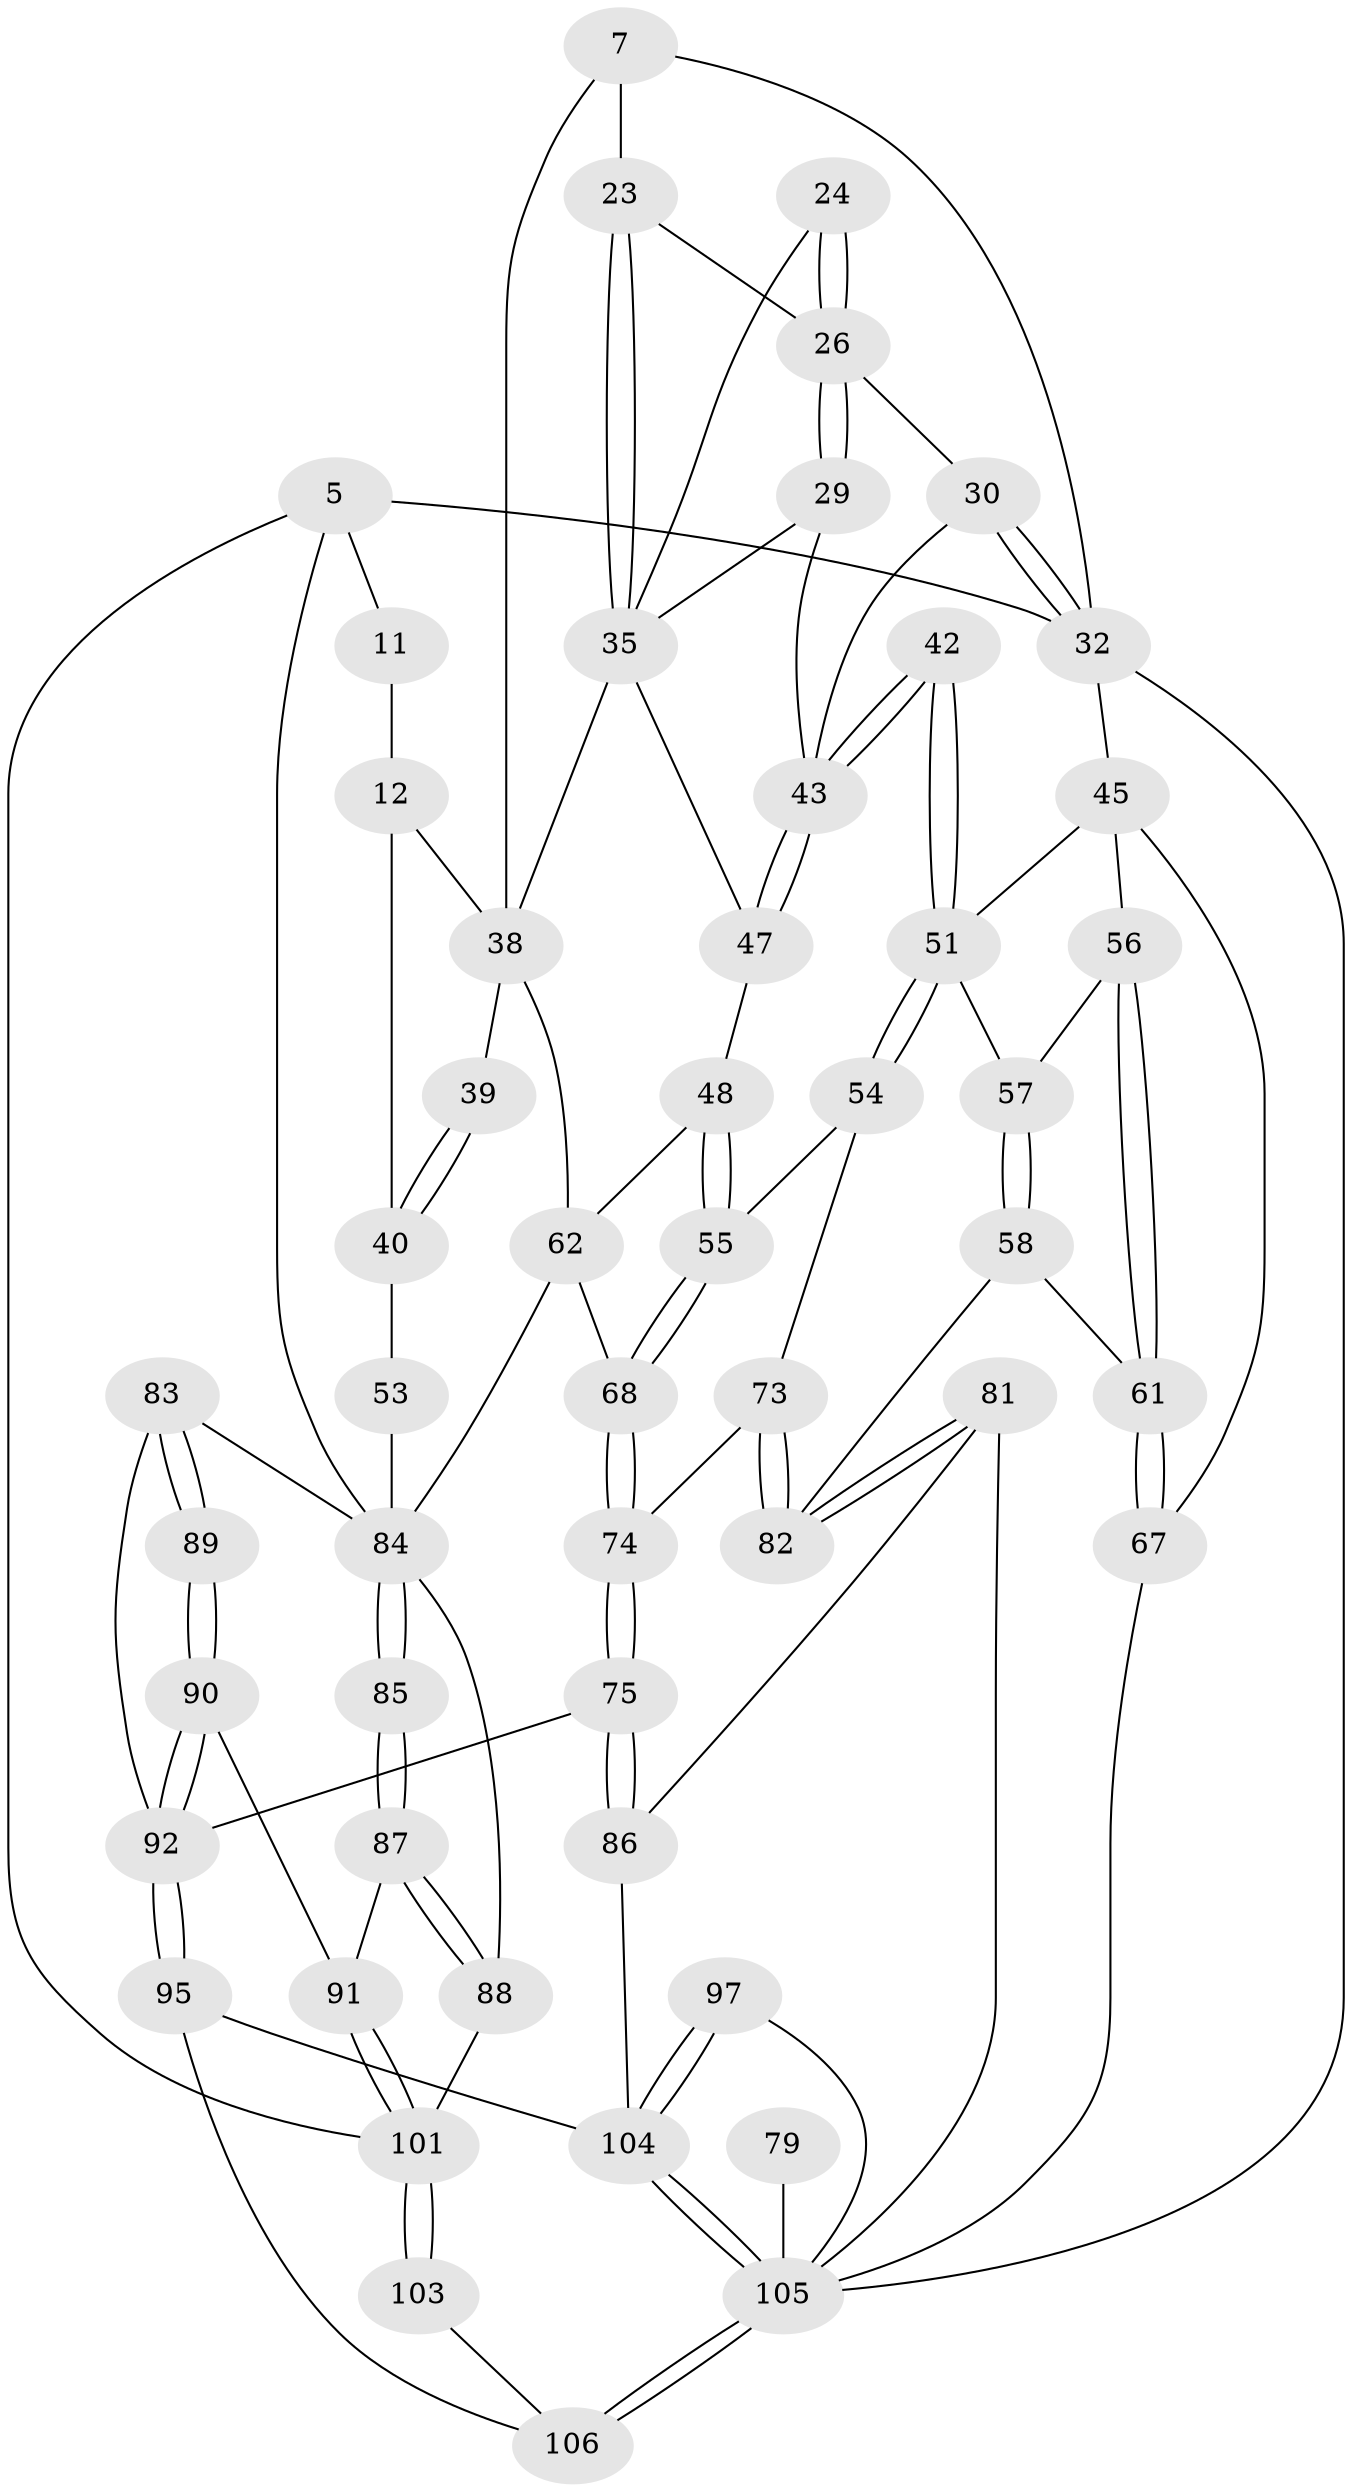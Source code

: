 // original degree distribution, {3: 0.018867924528301886, 5: 0.5283018867924528, 6: 0.20754716981132076, 4: 0.24528301886792453}
// Generated by graph-tools (version 1.1) at 2025/01/03/09/25 05:01:01]
// undirected, 53 vertices, 116 edges
graph export_dot {
graph [start="1"]
  node [color=gray90,style=filled];
  5 [pos="+0.10536428332603306+0",super="+4"];
  7 [pos="+0.4497765645135055+0",super="+6"];
  11 [pos="+0.15648699630282573+0"];
  12 [pos="+0.15613691351530065+0.0852712944464357",super="+10+9"];
  23 [pos="+0.5487488339242718+0.18236008543420468",super="+22"];
  24 [pos="+0.606797386127304+0.16235874462922475"];
  26 [pos="+0.6563522056078359+0.1848264192921367",super="+19+18"];
  29 [pos="+0.6832852818915642+0.24226988436180605"];
  30 [pos="+0.8575084140619436+0.17407021978105874",super="+21"];
  32 [pos="+1+0",super="+3"];
  35 [pos="+0.5134958721160192+0.2414783041805629",super="+34+33"];
  38 [pos="+0.3344123576140027+0.36349604439085426",super="+37"];
  39 [pos="+0.2600746640999586+0.34163468847374506"];
  40 [pos="+0.25048889645623124+0.3442565251086357",super="+14+13+36"];
  42 [pos="+0.6908650270134069+0.36452829888290056",super="+41"];
  43 [pos="+0.6898207822456779+0.36231743062015026",super="+28+31"];
  45 [pos="+1+0.2284869782030619",super="+44"];
  47 [pos="+0.5272106622270615+0.31097173176503096"];
  48 [pos="+0.5003877059456379+0.34492847860322656"];
  51 [pos="+0.7054806702340395+0.40669612951979545",super="+50+46"];
  53 [pos="+0.07801382556998743+0.4688045401803033",super="+15+52"];
  54 [pos="+0.6974966940914704+0.44165881616247576"];
  55 [pos="+0.5395954077692358+0.4437826692220213"];
  56 [pos="+0.9127416903288847+0.41274899412481375"];
  57 [pos="+0.8715995017011504+0.4149039399934087"];
  58 [pos="+0.8812583516904359+0.5389168905384146"];
  61 [pos="+1+0.5184425499611826"];
  62 [pos="+0.40454097632346997+0.5003496065310395",super="+49"];
  67 [pos="+1+0.5154184482735136"];
  68 [pos="+0.49445642265614304+0.5223582515689619"];
  73 [pos="+0.5972857184239846+0.584722251980806",super="+60"];
  74 [pos="+0.5599025445937277+0.6135934773709044"];
  75 [pos="+0.5498685525442335+0.6886753972500084"];
  79 [pos="+0.9020227058618822+0.762755791868121"];
  81 [pos="+0.8165285227949001+0.6969930022126639"];
  82 [pos="+0.8150277243758028+0.6333835927551333",super="+59"];
  83 [pos="+0.2673656396743164+0.7001025900800762",super="+78+77"];
  84 [pos="+0.22326409237249623+0.715697488447188",super="+71+72+64"];
  85 [pos="+0.15842194653571573+0.7949976669739118"];
  86 [pos="+0.5696338776990313+0.7093842837165406"];
  87 [pos="+0.15608297034180202+0.8064441617652768"];
  88 [pos="+0+0.8092680364992152"];
  89 [pos="+0.32014688410720593+0.8066145881934099"];
  90 [pos="+0.3172922428425629+0.8669667896984931"];
  91 [pos="+0.17091871470007583+0.8353802954556576"];
  92 [pos="+0.3818478688745986+0.9204851094092881",super="+76"];
  95 [pos="+0.3980402529031495+0.9540895929704138"];
  97 [pos="+0.6756020464599648+0.876388667606904"];
  101 [pos="+0.14015866029163626+0.9455104122693941",super="+98"];
  103 [pos="+0.18769787657165612+1"];
  104 [pos="+0.6812765995639007+1",super="+94+93"];
  105 [pos="+0.7653142125630571+1",super="+100+99+80"];
  106 [pos="+0.765307748215587+1",super="+102"];
  5 -- 11;
  5 -- 101;
  5 -- 32;
  5 -- 84;
  7 -- 23 [weight=2];
  7 -- 32;
  7 -- 38;
  11 -- 12 [weight=2];
  12 -- 40 [weight=2];
  12 -- 38;
  23 -- 35 [weight=2];
  23 -- 35;
  23 -- 26;
  24 -- 26 [weight=2];
  24 -- 26;
  24 -- 35;
  26 -- 29;
  26 -- 29;
  26 -- 30;
  29 -- 43;
  29 -- 35;
  30 -- 32 [weight=2];
  30 -- 32;
  30 -- 43 [weight=2];
  32 -- 45;
  32 -- 105;
  35 -- 47;
  35 -- 38;
  38 -- 39;
  38 -- 62;
  39 -- 40 [weight=2];
  39 -- 40;
  40 -- 53 [weight=2];
  42 -- 43 [weight=2];
  42 -- 43;
  42 -- 51 [weight=2];
  42 -- 51;
  43 -- 47;
  43 -- 47;
  45 -- 56;
  45 -- 51;
  45 -- 67;
  47 -- 48;
  48 -- 55;
  48 -- 55;
  48 -- 62;
  51 -- 54;
  51 -- 54;
  51 -- 57;
  53 -- 84 [weight=3];
  54 -- 55;
  54 -- 73;
  55 -- 68;
  55 -- 68;
  56 -- 57;
  56 -- 61;
  56 -- 61;
  57 -- 58;
  57 -- 58;
  58 -- 61;
  58 -- 82;
  61 -- 67;
  61 -- 67;
  62 -- 68;
  62 -- 84;
  67 -- 105;
  68 -- 74;
  68 -- 74;
  73 -- 74;
  73 -- 82 [weight=2];
  73 -- 82;
  74 -- 75;
  74 -- 75;
  75 -- 86;
  75 -- 86;
  75 -- 92;
  79 -- 105 [weight=3];
  81 -- 82;
  81 -- 82;
  81 -- 86;
  81 -- 105;
  83 -- 84 [weight=2];
  83 -- 89 [weight=2];
  83 -- 89;
  83 -- 92;
  84 -- 85 [weight=2];
  84 -- 85;
  84 -- 88;
  85 -- 87;
  85 -- 87;
  86 -- 104;
  87 -- 88;
  87 -- 88;
  87 -- 91;
  88 -- 101;
  89 -- 90;
  89 -- 90;
  90 -- 91;
  90 -- 92;
  90 -- 92;
  91 -- 101;
  91 -- 101;
  92 -- 95;
  92 -- 95;
  95 -- 106;
  95 -- 104;
  97 -- 104 [weight=2];
  97 -- 104;
  97 -- 105;
  101 -- 103 [weight=2];
  101 -- 103;
  103 -- 106 [weight=2];
  104 -- 105;
  104 -- 105;
  105 -- 106 [weight=2];
  105 -- 106;
}
